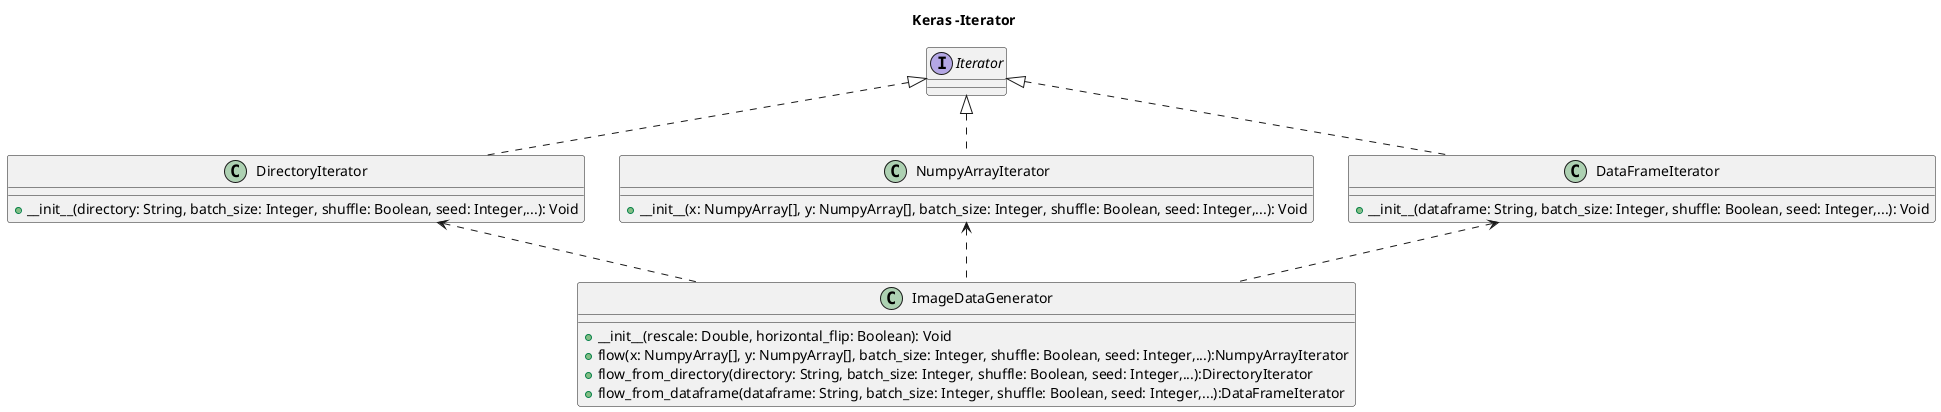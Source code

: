 @startuml

title Keras -Iterator


interface Iterator {

}

class DirectoryIterator implements Iterator{
+__init__(directory: String, batch_size: Integer, shuffle: Boolean, seed: Integer,...): Void

}

class NumpyArrayIterator implements Iterator{
+__init__(x: NumpyArray[], y: NumpyArray[], batch_size: Integer, shuffle: Boolean, seed: Integer,...): Void
}

class DataFrameIterator implements Iterator{
+__init__(dataframe: String, batch_size: Integer, shuffle: Boolean, seed: Integer,...): Void
}

class ImageDataGenerator{
+__init__(rescale: Double, horizontal_flip: Boolean): Void
+flow(x: NumpyArray[], y: NumpyArray[], batch_size: Integer, shuffle: Boolean, seed: Integer,...):NumpyArrayIterator
+flow_from_directory(directory: String, batch_size: Integer, shuffle: Boolean, seed: Integer,...):DirectoryIterator
+flow_from_dataframe(dataframe: String, batch_size: Integer, shuffle: Boolean, seed: Integer,...):DataFrameIterator
}


ImageDataGenerator -up[dashed]-> DataFrameIterator
ImageDataGenerator -up[dashed]-> NumpyArrayIterator
ImageDataGenerator -up[dashed]-> DirectoryIterator


@enduml